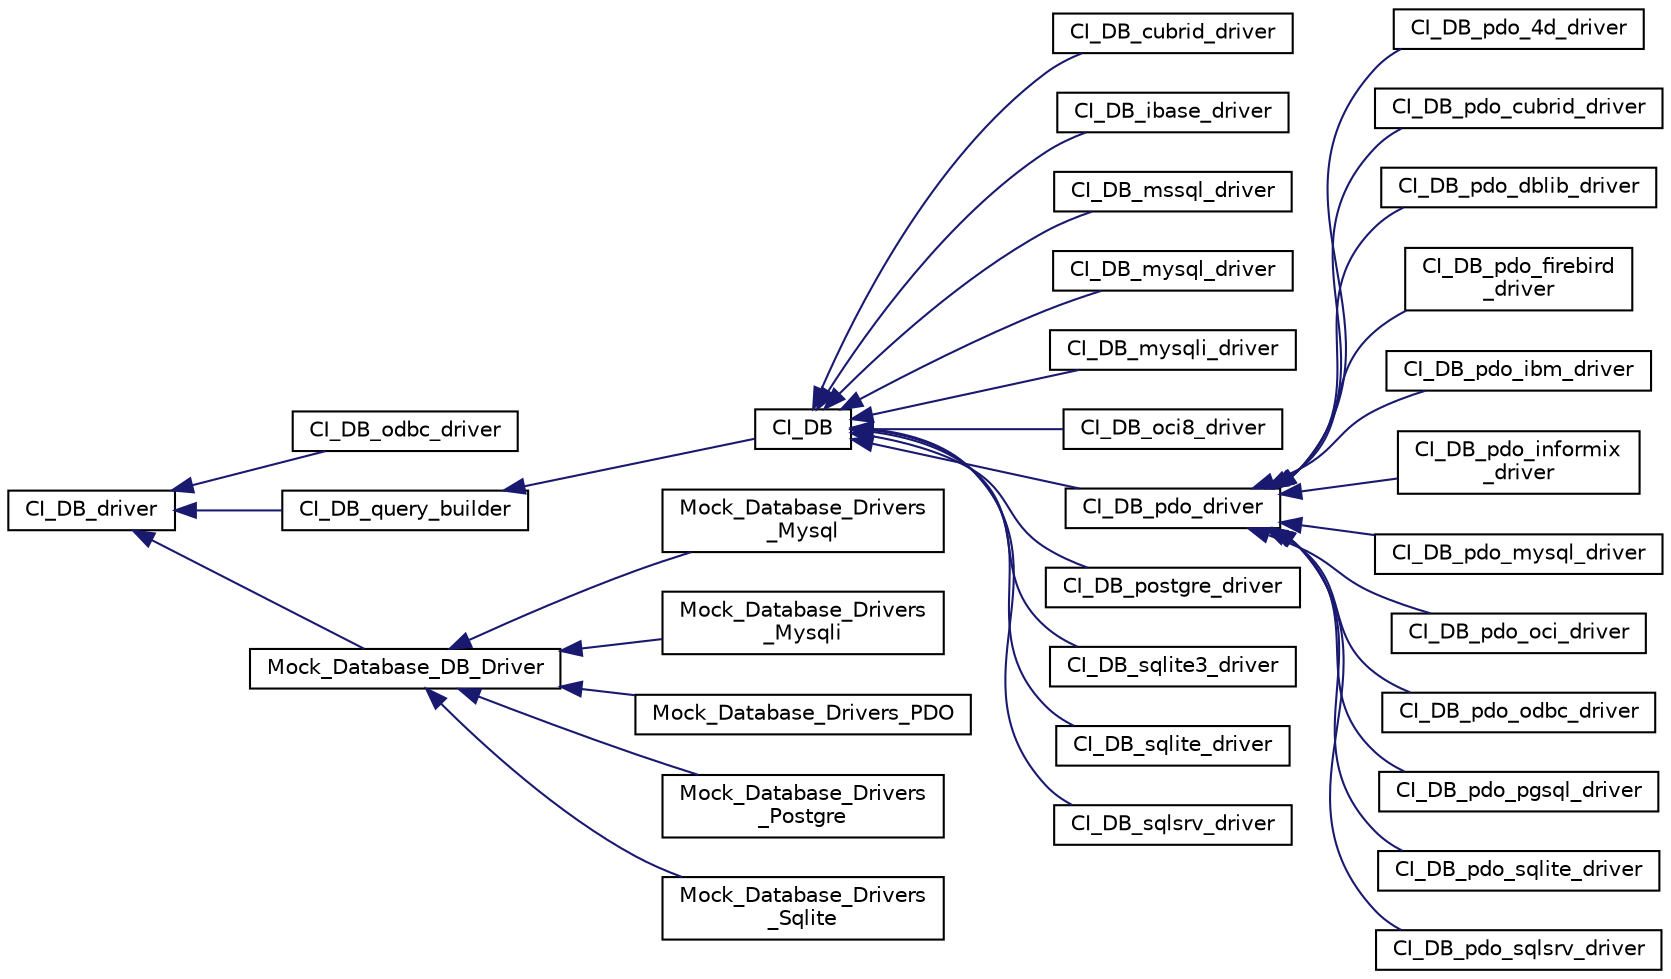 digraph "Graphical Class Hierarchy"
{
 // LATEX_PDF_SIZE
  edge [fontname="Helvetica",fontsize="10",labelfontname="Helvetica",labelfontsize="10"];
  node [fontname="Helvetica",fontsize="10",shape=record];
  rankdir="LR";
  Node0 [label="CI_DB_driver",height=0.2,width=0.4,color="black", fillcolor="white", style="filled",URL="$class_c_i___d_b__driver.html",tooltip=" "];
  Node0 -> Node1 [dir="back",color="midnightblue",fontsize="10",style="solid",fontname="Helvetica"];
  Node1 [label="CI_DB_odbc_driver",height=0.2,width=0.4,color="black", fillcolor="white", style="filled",URL="$class_c_i___d_b__odbc__driver.html",tooltip=" "];
  Node0 -> Node2 [dir="back",color="midnightblue",fontsize="10",style="solid",fontname="Helvetica"];
  Node2 [label="CI_DB_query_builder",height=0.2,width=0.4,color="black", fillcolor="white", style="filled",URL="$class_c_i___d_b__query__builder.html",tooltip=" "];
  Node2 -> Node3 [dir="back",color="midnightblue",fontsize="10",style="solid",fontname="Helvetica"];
  Node3 [label="CI_DB",height=0.2,width=0.4,color="black", fillcolor="white", style="filled",URL="$class_c_i___d_b.html",tooltip=" "];
  Node3 -> Node4 [dir="back",color="midnightblue",fontsize="10",style="solid",fontname="Helvetica"];
  Node4 [label="CI_DB_cubrid_driver",height=0.2,width=0.4,color="black", fillcolor="white", style="filled",URL="$class_c_i___d_b__cubrid__driver.html",tooltip=" "];
  Node3 -> Node5 [dir="back",color="midnightblue",fontsize="10",style="solid",fontname="Helvetica"];
  Node5 [label="CI_DB_ibase_driver",height=0.2,width=0.4,color="black", fillcolor="white", style="filled",URL="$class_c_i___d_b__ibase__driver.html",tooltip=" "];
  Node3 -> Node6 [dir="back",color="midnightblue",fontsize="10",style="solid",fontname="Helvetica"];
  Node6 [label="CI_DB_mssql_driver",height=0.2,width=0.4,color="black", fillcolor="white", style="filled",URL="$class_c_i___d_b__mssql__driver.html",tooltip=" "];
  Node3 -> Node7 [dir="back",color="midnightblue",fontsize="10",style="solid",fontname="Helvetica"];
  Node7 [label="CI_DB_mysql_driver",height=0.2,width=0.4,color="black", fillcolor="white", style="filled",URL="$class_c_i___d_b__mysql__driver.html",tooltip=" "];
  Node3 -> Node8 [dir="back",color="midnightblue",fontsize="10",style="solid",fontname="Helvetica"];
  Node8 [label="CI_DB_mysqli_driver",height=0.2,width=0.4,color="black", fillcolor="white", style="filled",URL="$class_c_i___d_b__mysqli__driver.html",tooltip=" "];
  Node3 -> Node9 [dir="back",color="midnightblue",fontsize="10",style="solid",fontname="Helvetica"];
  Node9 [label="CI_DB_oci8_driver",height=0.2,width=0.4,color="black", fillcolor="white", style="filled",URL="$class_c_i___d_b__oci8__driver.html",tooltip=" "];
  Node3 -> Node10 [dir="back",color="midnightblue",fontsize="10",style="solid",fontname="Helvetica"];
  Node10 [label="CI_DB_pdo_driver",height=0.2,width=0.4,color="black", fillcolor="white", style="filled",URL="$class_c_i___d_b__pdo__driver.html",tooltip=" "];
  Node10 -> Node11 [dir="back",color="midnightblue",fontsize="10",style="solid",fontname="Helvetica"];
  Node11 [label="CI_DB_pdo_4d_driver",height=0.2,width=0.4,color="black", fillcolor="white", style="filled",URL="$class_c_i___d_b__pdo__4d__driver.html",tooltip=" "];
  Node10 -> Node12 [dir="back",color="midnightblue",fontsize="10",style="solid",fontname="Helvetica"];
  Node12 [label="CI_DB_pdo_cubrid_driver",height=0.2,width=0.4,color="black", fillcolor="white", style="filled",URL="$class_c_i___d_b__pdo__cubrid__driver.html",tooltip=" "];
  Node10 -> Node13 [dir="back",color="midnightblue",fontsize="10",style="solid",fontname="Helvetica"];
  Node13 [label="CI_DB_pdo_dblib_driver",height=0.2,width=0.4,color="black", fillcolor="white", style="filled",URL="$class_c_i___d_b__pdo__dblib__driver.html",tooltip=" "];
  Node10 -> Node14 [dir="back",color="midnightblue",fontsize="10",style="solid",fontname="Helvetica"];
  Node14 [label="CI_DB_pdo_firebird\l_driver",height=0.2,width=0.4,color="black", fillcolor="white", style="filled",URL="$class_c_i___d_b__pdo__firebird__driver.html",tooltip=" "];
  Node10 -> Node15 [dir="back",color="midnightblue",fontsize="10",style="solid",fontname="Helvetica"];
  Node15 [label="CI_DB_pdo_ibm_driver",height=0.2,width=0.4,color="black", fillcolor="white", style="filled",URL="$class_c_i___d_b__pdo__ibm__driver.html",tooltip=" "];
  Node10 -> Node16 [dir="back",color="midnightblue",fontsize="10",style="solid",fontname="Helvetica"];
  Node16 [label="CI_DB_pdo_informix\l_driver",height=0.2,width=0.4,color="black", fillcolor="white", style="filled",URL="$class_c_i___d_b__pdo__informix__driver.html",tooltip=" "];
  Node10 -> Node17 [dir="back",color="midnightblue",fontsize="10",style="solid",fontname="Helvetica"];
  Node17 [label="CI_DB_pdo_mysql_driver",height=0.2,width=0.4,color="black", fillcolor="white", style="filled",URL="$class_c_i___d_b__pdo__mysql__driver.html",tooltip=" "];
  Node10 -> Node18 [dir="back",color="midnightblue",fontsize="10",style="solid",fontname="Helvetica"];
  Node18 [label="CI_DB_pdo_oci_driver",height=0.2,width=0.4,color="black", fillcolor="white", style="filled",URL="$class_c_i___d_b__pdo__oci__driver.html",tooltip=" "];
  Node10 -> Node19 [dir="back",color="midnightblue",fontsize="10",style="solid",fontname="Helvetica"];
  Node19 [label="CI_DB_pdo_odbc_driver",height=0.2,width=0.4,color="black", fillcolor="white", style="filled",URL="$class_c_i___d_b__pdo__odbc__driver.html",tooltip=" "];
  Node10 -> Node20 [dir="back",color="midnightblue",fontsize="10",style="solid",fontname="Helvetica"];
  Node20 [label="CI_DB_pdo_pgsql_driver",height=0.2,width=0.4,color="black", fillcolor="white", style="filled",URL="$class_c_i___d_b__pdo__pgsql__driver.html",tooltip=" "];
  Node10 -> Node21 [dir="back",color="midnightblue",fontsize="10",style="solid",fontname="Helvetica"];
  Node21 [label="CI_DB_pdo_sqlite_driver",height=0.2,width=0.4,color="black", fillcolor="white", style="filled",URL="$class_c_i___d_b__pdo__sqlite__driver.html",tooltip=" "];
  Node10 -> Node22 [dir="back",color="midnightblue",fontsize="10",style="solid",fontname="Helvetica"];
  Node22 [label="CI_DB_pdo_sqlsrv_driver",height=0.2,width=0.4,color="black", fillcolor="white", style="filled",URL="$class_c_i___d_b__pdo__sqlsrv__driver.html",tooltip=" "];
  Node3 -> Node23 [dir="back",color="midnightblue",fontsize="10",style="solid",fontname="Helvetica"];
  Node23 [label="CI_DB_postgre_driver",height=0.2,width=0.4,color="black", fillcolor="white", style="filled",URL="$class_c_i___d_b__postgre__driver.html",tooltip=" "];
  Node3 -> Node24 [dir="back",color="midnightblue",fontsize="10",style="solid",fontname="Helvetica"];
  Node24 [label="CI_DB_sqlite3_driver",height=0.2,width=0.4,color="black", fillcolor="white", style="filled",URL="$class_c_i___d_b__sqlite3__driver.html",tooltip=" "];
  Node3 -> Node25 [dir="back",color="midnightblue",fontsize="10",style="solid",fontname="Helvetica"];
  Node25 [label="CI_DB_sqlite_driver",height=0.2,width=0.4,color="black", fillcolor="white", style="filled",URL="$class_c_i___d_b__sqlite__driver.html",tooltip=" "];
  Node3 -> Node26 [dir="back",color="midnightblue",fontsize="10",style="solid",fontname="Helvetica"];
  Node26 [label="CI_DB_sqlsrv_driver",height=0.2,width=0.4,color="black", fillcolor="white", style="filled",URL="$class_c_i___d_b__sqlsrv__driver.html",tooltip=" "];
  Node0 -> Node27 [dir="back",color="midnightblue",fontsize="10",style="solid",fontname="Helvetica"];
  Node27 [label="Mock_Database_DB_Driver",height=0.2,width=0.4,color="black", fillcolor="white", style="filled",URL="$class_mock___database___d_b___driver.html",tooltip=" "];
  Node27 -> Node28 [dir="back",color="midnightblue",fontsize="10",style="solid",fontname="Helvetica"];
  Node28 [label="Mock_Database_Drivers\l_Mysql",height=0.2,width=0.4,color="black", fillcolor="white", style="filled",URL="$class_mock___database___drivers___mysql.html",tooltip=" "];
  Node27 -> Node29 [dir="back",color="midnightblue",fontsize="10",style="solid",fontname="Helvetica"];
  Node29 [label="Mock_Database_Drivers\l_Mysqli",height=0.2,width=0.4,color="black", fillcolor="white", style="filled",URL="$class_mock___database___drivers___mysqli.html",tooltip=" "];
  Node27 -> Node30 [dir="back",color="midnightblue",fontsize="10",style="solid",fontname="Helvetica"];
  Node30 [label="Mock_Database_Drivers_PDO",height=0.2,width=0.4,color="black", fillcolor="white", style="filled",URL="$class_mock___database___drivers___p_d_o.html",tooltip=" "];
  Node27 -> Node31 [dir="back",color="midnightblue",fontsize="10",style="solid",fontname="Helvetica"];
  Node31 [label="Mock_Database_Drivers\l_Postgre",height=0.2,width=0.4,color="black", fillcolor="white", style="filled",URL="$class_mock___database___drivers___postgre.html",tooltip=" "];
  Node27 -> Node32 [dir="back",color="midnightblue",fontsize="10",style="solid",fontname="Helvetica"];
  Node32 [label="Mock_Database_Drivers\l_Sqlite",height=0.2,width=0.4,color="black", fillcolor="white", style="filled",URL="$class_mock___database___drivers___sqlite.html",tooltip=" "];
}
